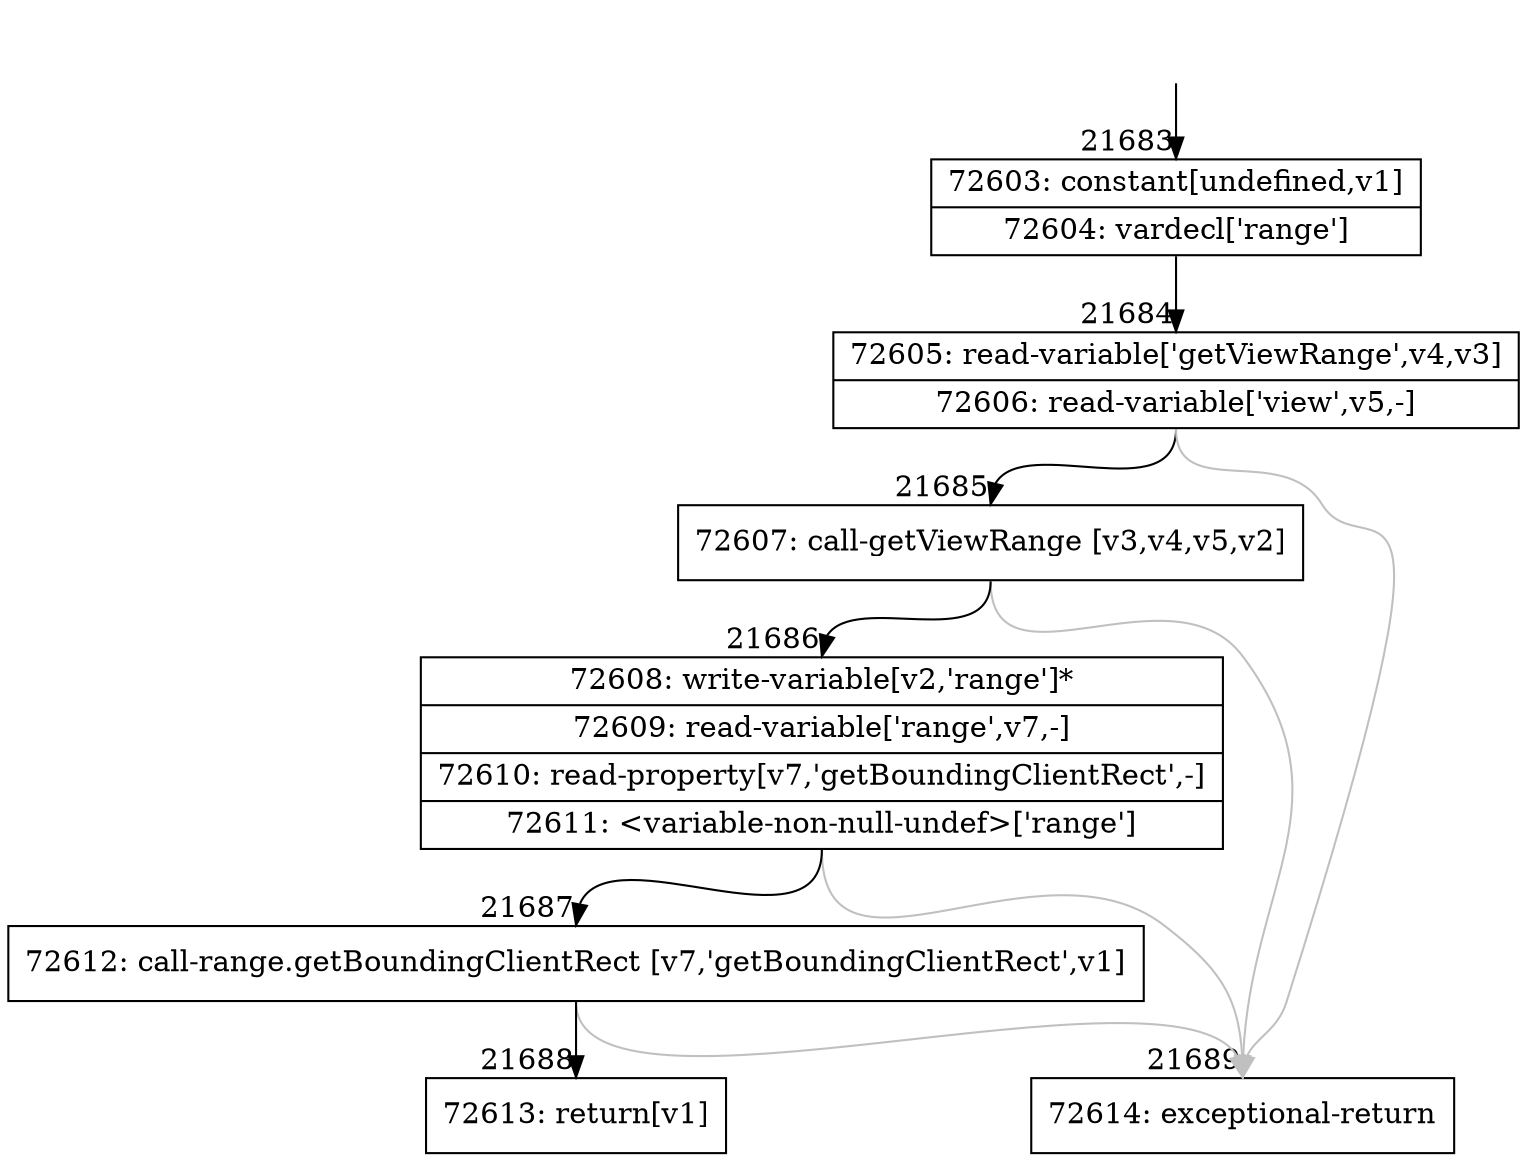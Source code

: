 digraph {
rankdir="TD"
BB_entry1897[shape=none,label=""];
BB_entry1897 -> BB21683 [tailport=s, headport=n, headlabel="    21683"]
BB21683 [shape=record label="{72603: constant[undefined,v1]|72604: vardecl['range']}" ] 
BB21683 -> BB21684 [tailport=s, headport=n, headlabel="      21684"]
BB21684 [shape=record label="{72605: read-variable['getViewRange',v4,v3]|72606: read-variable['view',v5,-]}" ] 
BB21684 -> BB21685 [tailport=s, headport=n, headlabel="      21685"]
BB21684 -> BB21689 [tailport=s, headport=n, color=gray, headlabel="      21689"]
BB21685 [shape=record label="{72607: call-getViewRange [v3,v4,v5,v2]}" ] 
BB21685 -> BB21686 [tailport=s, headport=n, headlabel="      21686"]
BB21685 -> BB21689 [tailport=s, headport=n, color=gray]
BB21686 [shape=record label="{72608: write-variable[v2,'range']*|72609: read-variable['range',v7,-]|72610: read-property[v7,'getBoundingClientRect',-]|72611: \<variable-non-null-undef\>['range']}" ] 
BB21686 -> BB21687 [tailport=s, headport=n, headlabel="      21687"]
BB21686 -> BB21689 [tailport=s, headport=n, color=gray]
BB21687 [shape=record label="{72612: call-range.getBoundingClientRect [v7,'getBoundingClientRect',v1]}" ] 
BB21687 -> BB21688 [tailport=s, headport=n, headlabel="      21688"]
BB21687 -> BB21689 [tailport=s, headport=n, color=gray]
BB21688 [shape=record label="{72613: return[v1]}" ] 
BB21689 [shape=record label="{72614: exceptional-return}" ] 
//#$~ 40553
}
